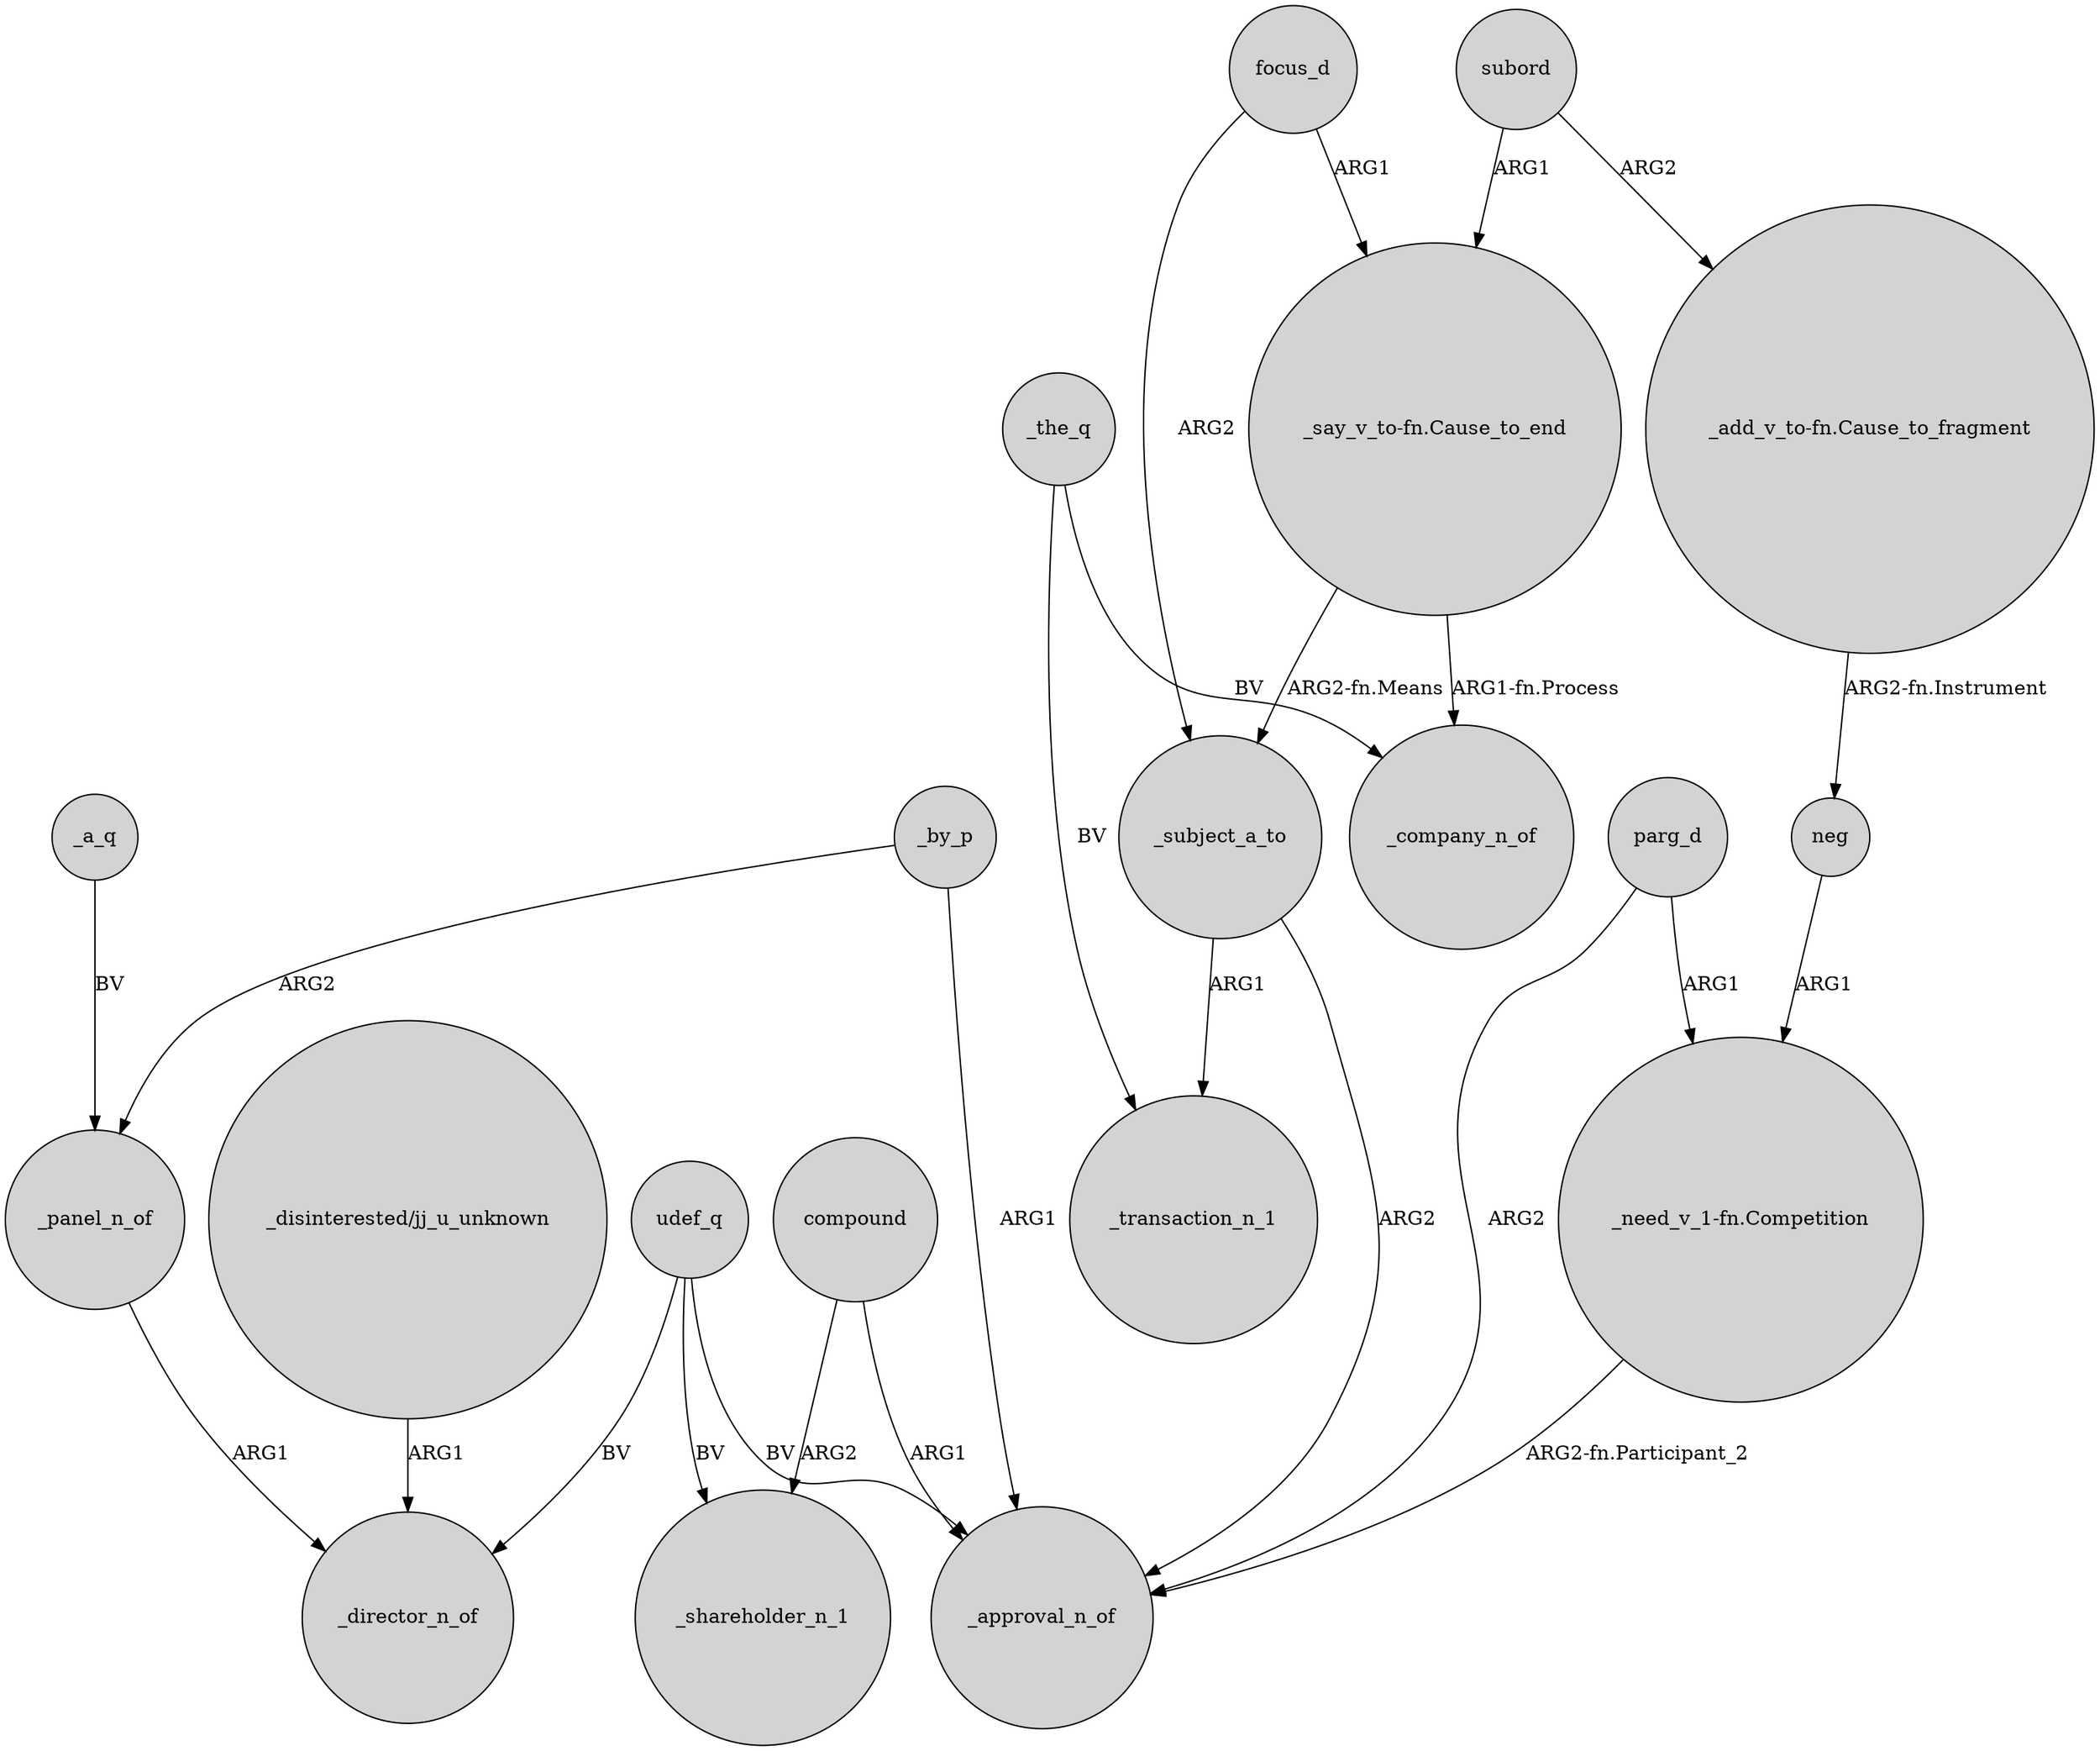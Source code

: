 digraph {
	node [shape=circle style=filled]
	udef_q -> _director_n_of [label=BV]
	parg_d -> "_need_v_1-fn.Competition" [label=ARG1]
	udef_q -> _approval_n_of [label=BV]
	focus_d -> _subject_a_to [label=ARG2]
	_a_q -> _panel_n_of [label=BV]
	compound -> _shareholder_n_1 [label=ARG2]
	udef_q -> _shareholder_n_1 [label=BV]
	focus_d -> "_say_v_to-fn.Cause_to_end" [label=ARG1]
	parg_d -> _approval_n_of [label=ARG2]
	_by_p -> _approval_n_of [label=ARG1]
	_subject_a_to -> _approval_n_of [label=ARG2]
	_the_q -> _transaction_n_1 [label=BV]
	_subject_a_to -> _transaction_n_1 [label=ARG1]
	"_need_v_1-fn.Competition" -> _approval_n_of [label="ARG2-fn.Participant_2"]
	"_disinterested/jj_u_unknown" -> _director_n_of [label=ARG1]
	"_say_v_to-fn.Cause_to_end" -> _subject_a_to [label="ARG2-fn.Means"]
	neg -> "_need_v_1-fn.Competition" [label=ARG1]
	"_add_v_to-fn.Cause_to_fragment" -> neg [label="ARG2-fn.Instrument"]
	subord -> "_say_v_to-fn.Cause_to_end" [label=ARG1]
	"_say_v_to-fn.Cause_to_end" -> _company_n_of [label="ARG1-fn.Process"]
	_panel_n_of -> _director_n_of [label=ARG1]
	_the_q -> _company_n_of [label=BV]
	compound -> _approval_n_of [label=ARG1]
	_by_p -> _panel_n_of [label=ARG2]
	subord -> "_add_v_to-fn.Cause_to_fragment" [label=ARG2]
}
